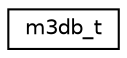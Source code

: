 digraph "Graphical Class Hierarchy"
{
 // LATEX_PDF_SIZE
  edge [fontname="Helvetica",fontsize="10",labelfontname="Helvetica",labelfontsize="10"];
  node [fontname="Helvetica",fontsize="10",shape=record];
  rankdir="LR";
  Node0 [label="m3db_t",height=0.2,width=0.4,color="black", fillcolor="white", style="filled",URL="$structm3db__t.html",tooltip=" "];
}
